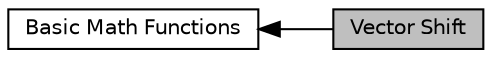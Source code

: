digraph "Vector Shift"
{
  edge [fontname="Helvetica",fontsize="10",labelfontname="Helvetica",labelfontsize="10"];
  node [fontname="Helvetica",fontsize="10",shape=record];
  rankdir=LR;
  Node1 [label="Basic Math Functions",height=0.2,width=0.4,color="black", fillcolor="white", style="filled",URL="$group__group_math.html"];
  Node0 [label="Vector Shift",height=0.2,width=0.4,color="black", fillcolor="grey75", style="filled", fontcolor="black"];
  Node1->Node0 [shape=plaintext, dir="back", style="solid"];
}

